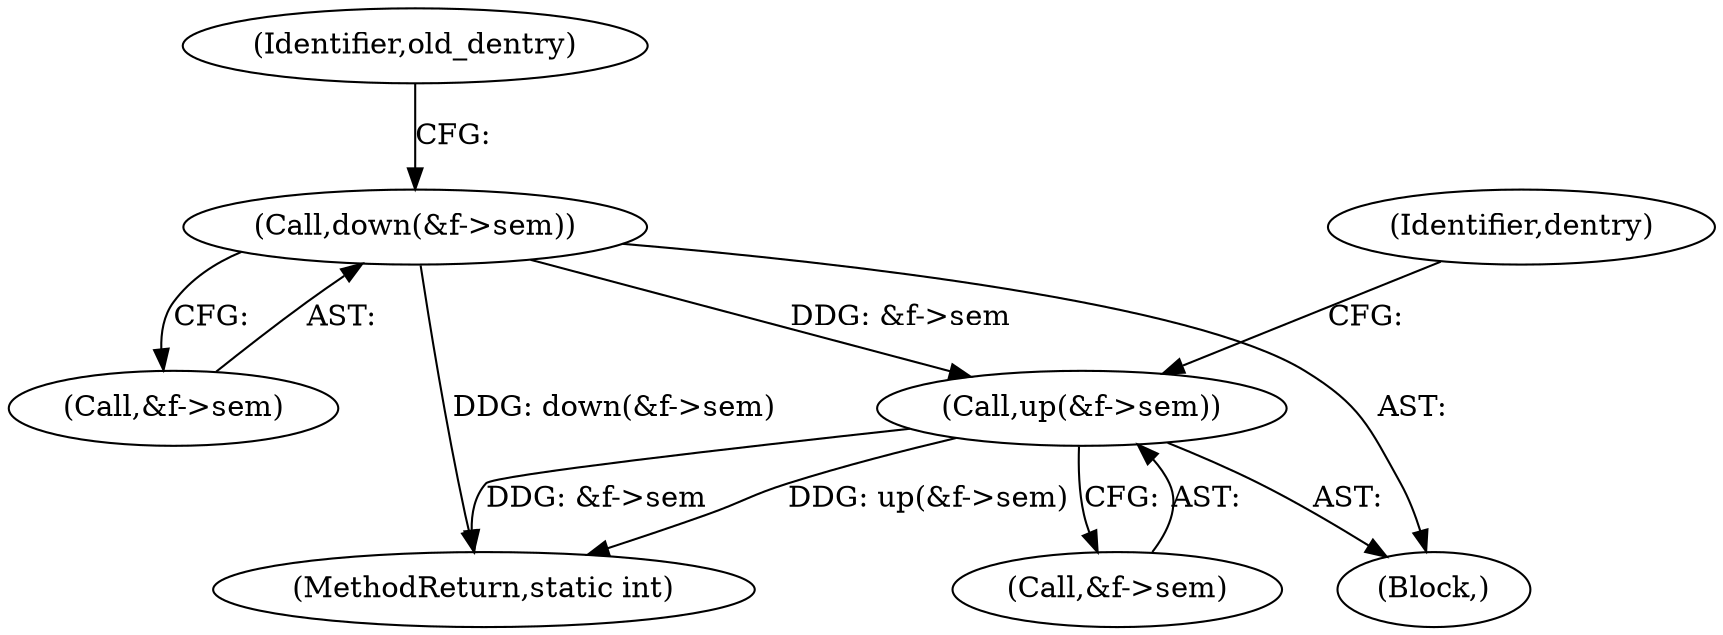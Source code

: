 digraph "0_infradead_9ed437c50d89eabae763dd422579f73fdebf288d_0@pointer" {
"1000410" [label="(Call,up(&f->sem))"];
"1000393" [label="(Call,down(&f->sem))"];
"1000410" [label="(Call,up(&f->sem))"];
"1000416" [label="(Identifier,dentry)"];
"1000493" [label="(MethodReturn,static int)"];
"1000401" [label="(Identifier,old_dentry)"];
"1000393" [label="(Call,down(&f->sem))"];
"1000394" [label="(Call,&f->sem)"];
"1000392" [label="(Block,)"];
"1000411" [label="(Call,&f->sem)"];
"1000410" -> "1000392"  [label="AST: "];
"1000410" -> "1000411"  [label="CFG: "];
"1000411" -> "1000410"  [label="AST: "];
"1000416" -> "1000410"  [label="CFG: "];
"1000410" -> "1000493"  [label="DDG: &f->sem"];
"1000410" -> "1000493"  [label="DDG: up(&f->sem)"];
"1000393" -> "1000410"  [label="DDG: &f->sem"];
"1000393" -> "1000392"  [label="AST: "];
"1000393" -> "1000394"  [label="CFG: "];
"1000394" -> "1000393"  [label="AST: "];
"1000401" -> "1000393"  [label="CFG: "];
"1000393" -> "1000493"  [label="DDG: down(&f->sem)"];
}
